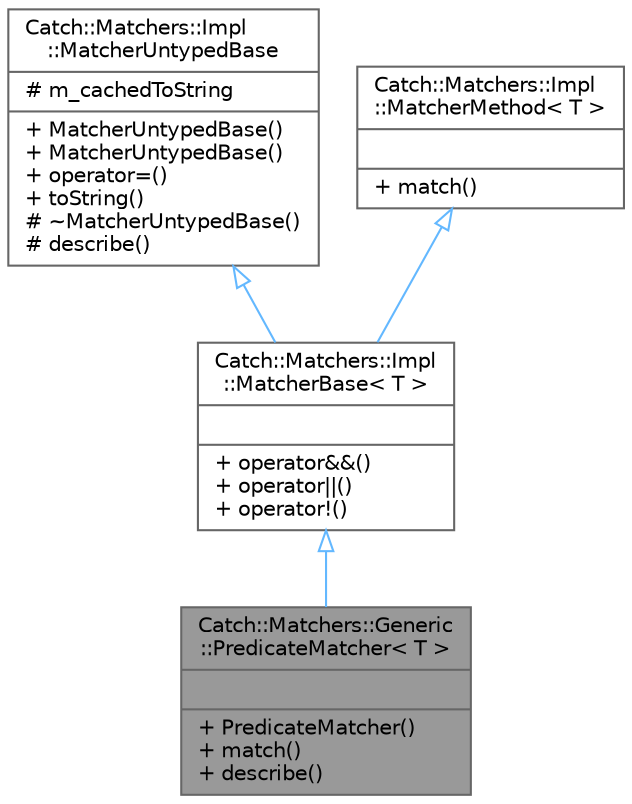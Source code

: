 digraph "Catch::Matchers::Generic::PredicateMatcher&lt; T &gt;"
{
 // LATEX_PDF_SIZE
  bgcolor="transparent";
  edge [fontname=Helvetica,fontsize=10,labelfontname=Helvetica,labelfontsize=10];
  node [fontname=Helvetica,fontsize=10,shape=box,height=0.2,width=0.4];
  Node1 [shape=record,label="{Catch::Matchers::Generic\l::PredicateMatcher\< T \>\n||+ PredicateMatcher()\l+ match()\l+ describe()\l}",height=0.2,width=0.4,color="gray40", fillcolor="grey60", style="filled", fontcolor="black",tooltip=" "];
  Node2 -> Node1 [dir="back",color="steelblue1",style="solid",arrowtail="onormal"];
  Node2 [shape=record,label="{Catch::Matchers::Impl\l::MatcherBase\< T \>\n||+ operator&&()\l+ operator\|\|()\l+ operator!()\l}",height=0.2,width=0.4,color="gray40", fillcolor="white", style="filled",URL="$struct_catch_1_1_matchers_1_1_impl_1_1_matcher_base.html",tooltip=" "];
  Node3 -> Node2 [dir="back",color="steelblue1",style="solid",arrowtail="onormal"];
  Node3 [shape=record,label="{Catch::Matchers::Impl\l::MatcherUntypedBase\n|# m_cachedToString\l|+ MatcherUntypedBase()\l+ MatcherUntypedBase()\l+ operator=()\l+ toString()\l# ~MatcherUntypedBase()\l# describe()\l}",height=0.2,width=0.4,color="gray40", fillcolor="white", style="filled",URL="$class_catch_1_1_matchers_1_1_impl_1_1_matcher_untyped_base.html",tooltip=" "];
  Node4 -> Node2 [dir="back",color="steelblue1",style="solid",arrowtail="onormal"];
  Node4 [shape=record,label="{Catch::Matchers::Impl\l::MatcherMethod\< T \>\n||+ match()\l}",height=0.2,width=0.4,color="gray40", fillcolor="white", style="filled",URL="$struct_catch_1_1_matchers_1_1_impl_1_1_matcher_method.html",tooltip=" "];
}

